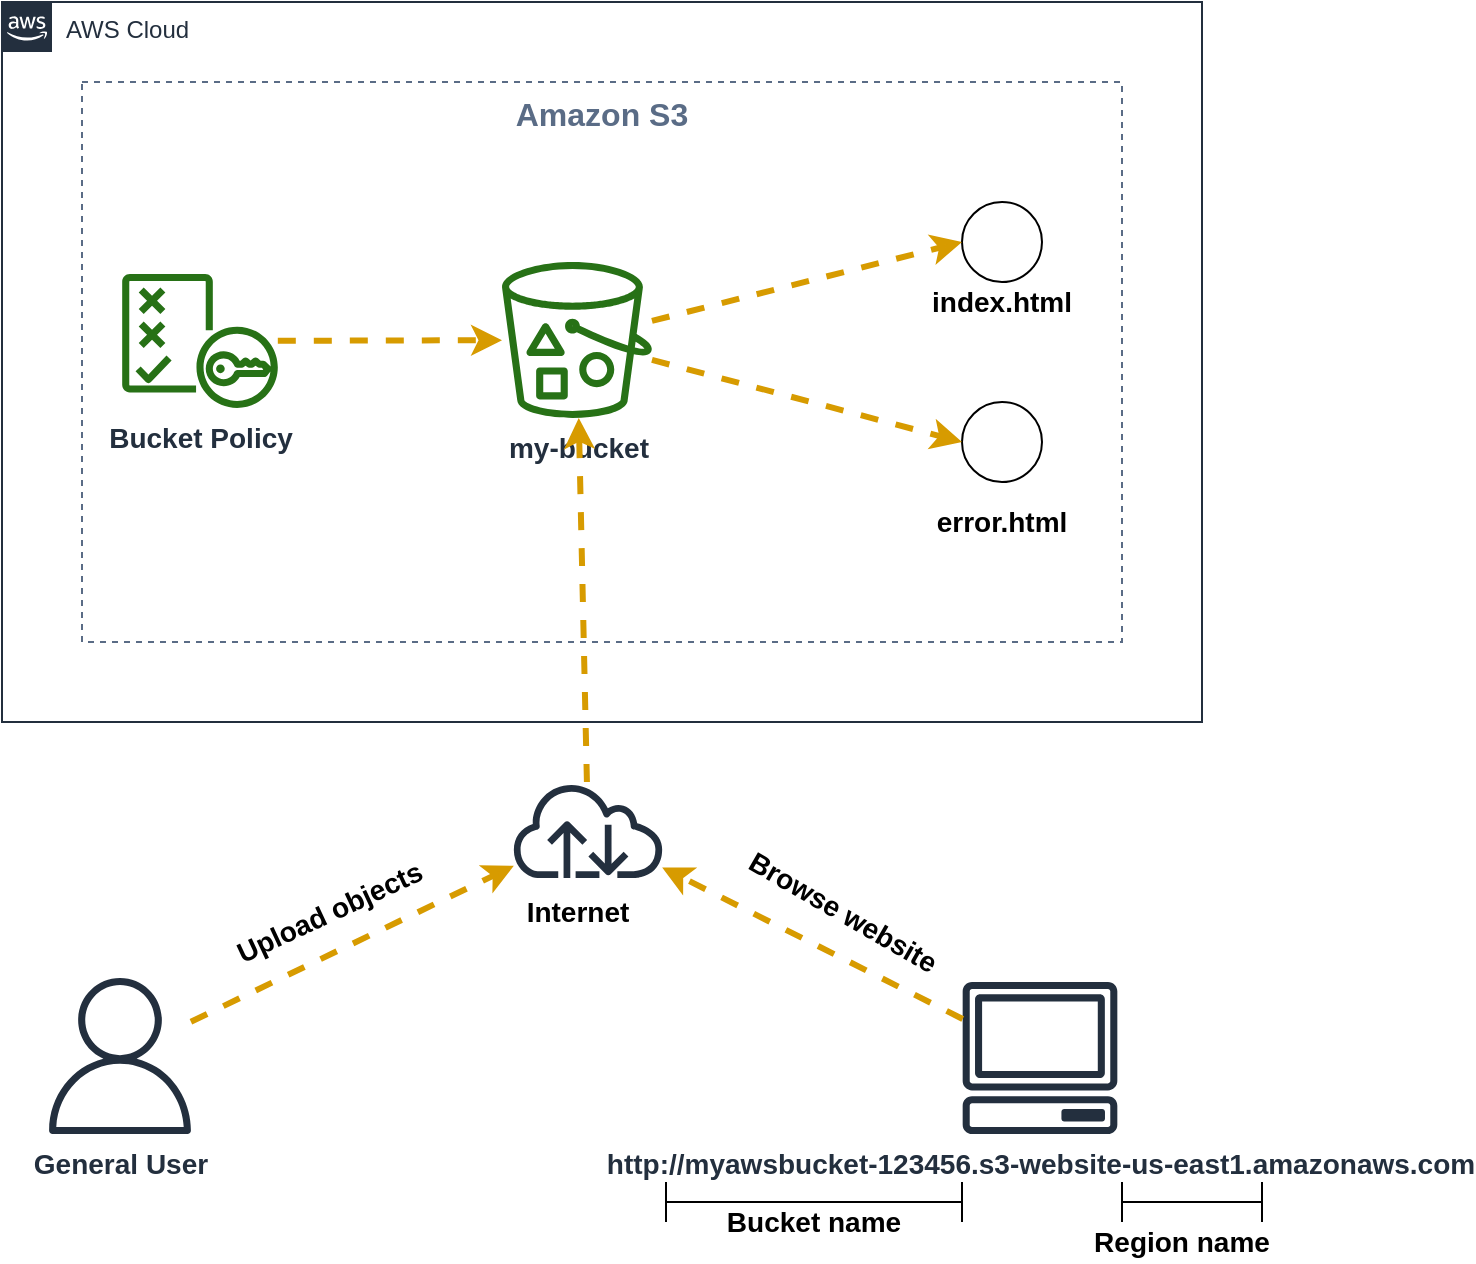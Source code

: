 <mxfile version="14.7.6" type="device"><diagram id="kkgFQM-P6gr22ZeHBuBi" name="Page-1"><mxGraphModel dx="638" dy="517" grid="1" gridSize="10" guides="1" tooltips="1" connect="1" arrows="1" fold="1" page="1" pageScale="1" pageWidth="827" pageHeight="1169" math="0" shadow="0"><root><mxCell id="0"/><mxCell id="1" parent="0"/><mxCell id="KgF8VhIyzXHoUh9JTEWb-1" value="AWS Cloud" style="points=[[0,0],[0.25,0],[0.5,0],[0.75,0],[1,0],[1,0.25],[1,0.5],[1,0.75],[1,1],[0.75,1],[0.5,1],[0.25,1],[0,1],[0,0.75],[0,0.5],[0,0.25]];outlineConnect=0;gradientColor=none;html=1;whiteSpace=wrap;fontSize=12;fontStyle=0;shape=mxgraph.aws4.group;grIcon=mxgraph.aws4.group_aws_cloud_alt;strokeColor=#232F3E;fillColor=none;verticalAlign=top;align=left;spacingLeft=30;fontColor=#232F3E;dashed=0;" parent="1" vertex="1"><mxGeometry x="120" y="240" width="600" height="360" as="geometry"/></mxCell><mxCell id="KgF8VhIyzXHoUh9JTEWb-2" value="Amazon S3" style="fillColor=none;strokeColor=#5A6C86;dashed=1;verticalAlign=top;fontStyle=1;fontColor=#5A6C86;fontSize=16;" parent="1" vertex="1"><mxGeometry x="160" y="280" width="520" height="280" as="geometry"/></mxCell><mxCell id="KgF8VhIyzXHoUh9JTEWb-3" value="&lt;font style=&quot;font-size: 14px&quot;&gt;&lt;b&gt;my-bucket&lt;/b&gt;&lt;/font&gt;" style="outlineConnect=0;fontColor=#232F3E;gradientColor=none;fillColor=#277116;strokeColor=none;dashed=0;verticalLabelPosition=bottom;verticalAlign=top;align=center;html=1;fontSize=12;fontStyle=0;aspect=fixed;pointerEvents=1;shape=mxgraph.aws4.bucket_with_objects;" parent="1" vertex="1"><mxGeometry x="370" y="370" width="75" height="78" as="geometry"/></mxCell><mxCell id="KgF8VhIyzXHoUh9JTEWb-4" value="&lt;font size=&quot;1&quot;&gt;&lt;b style=&quot;font-size: 14px&quot;&gt;Bucket Policy&lt;br&gt;&lt;/b&gt;&lt;/font&gt;" style="outlineConnect=0;fontColor=#232F3E;gradientColor=none;fillColor=#277116;strokeColor=none;dashed=0;verticalLabelPosition=bottom;verticalAlign=top;align=center;html=1;fontSize=12;fontStyle=0;aspect=fixed;pointerEvents=1;shape=mxgraph.aws4.policy;" parent="1" vertex="1"><mxGeometry x="180" y="376" width="78" height="67" as="geometry"/></mxCell><mxCell id="KgF8VhIyzXHoUh9JTEWb-6" value="" style="ellipse;whiteSpace=wrap;html=1;aspect=fixed;" parent="1" vertex="1"><mxGeometry x="600" y="340" width="40" height="40" as="geometry"/></mxCell><mxCell id="KgF8VhIyzXHoUh9JTEWb-7" value="" style="ellipse;whiteSpace=wrap;html=1;aspect=fixed;" parent="1" vertex="1"><mxGeometry x="600" y="440" width="40" height="40" as="geometry"/></mxCell><mxCell id="KgF8VhIyzXHoUh9JTEWb-8" value="" style="endArrow=classic;html=1;fillColor=#ffe6cc;strokeColor=#d79b00;dashed=1;strokeWidth=3;" parent="1" source="KgF8VhIyzXHoUh9JTEWb-4" target="KgF8VhIyzXHoUh9JTEWb-3" edge="1"><mxGeometry width="50" height="50" relative="1" as="geometry"><mxPoint x="350" y="430" as="sourcePoint"/><mxPoint x="400" y="380" as="targetPoint"/></mxGeometry></mxCell><mxCell id="KgF8VhIyzXHoUh9JTEWb-10" value="" style="endArrow=classic;html=1;fillColor=#ffe6cc;strokeColor=#d79b00;dashed=1;strokeWidth=3;entryX=0;entryY=0.5;entryDx=0;entryDy=0;" parent="1" source="KgF8VhIyzXHoUh9JTEWb-3" target="KgF8VhIyzXHoUh9JTEWb-6" edge="1"><mxGeometry width="50" height="50" relative="1" as="geometry"><mxPoint x="317.003" y="530.297" as="sourcePoint"/><mxPoint x="540" y="370" as="targetPoint"/></mxGeometry></mxCell><mxCell id="KgF8VhIyzXHoUh9JTEWb-11" value="" style="endArrow=classic;html=1;fillColor=#ffe6cc;strokeColor=#d79b00;dashed=1;strokeWidth=3;entryX=0;entryY=0.5;entryDx=0;entryDy=0;" parent="1" source="KgF8VhIyzXHoUh9JTEWb-3" target="KgF8VhIyzXHoUh9JTEWb-7" edge="1"><mxGeometry width="50" height="50" relative="1" as="geometry"><mxPoint x="250" y="670" as="sourcePoint"/><mxPoint x="340" y="430" as="targetPoint"/></mxGeometry></mxCell><mxCell id="KgF8VhIyzXHoUh9JTEWb-12" value="&lt;font style=&quot;font-size: 14px&quot;&gt;&lt;b&gt;index.html&lt;/b&gt;&lt;/font&gt;" style="text;html=1;strokeColor=none;fillColor=none;align=center;verticalAlign=middle;whiteSpace=wrap;rounded=0;" parent="1" vertex="1"><mxGeometry x="600" y="380" width="40" height="20" as="geometry"/></mxCell><mxCell id="KgF8VhIyzXHoUh9JTEWb-13" value="&lt;div&gt;&lt;font style=&quot;font-size: 14px&quot;&gt;&lt;b&gt;error.html&lt;/b&gt;&lt;/font&gt;&lt;/div&gt;" style="text;html=1;strokeColor=none;fillColor=none;align=center;verticalAlign=middle;whiteSpace=wrap;rounded=0;" parent="1" vertex="1"><mxGeometry x="600" y="490" width="40" height="20" as="geometry"/></mxCell><mxCell id="KgF8VhIyzXHoUh9JTEWb-14" value="&lt;font size=&quot;1&quot;&gt;&lt;b style=&quot;font-size: 14px&quot;&gt;General User&lt;/b&gt;&lt;/font&gt;" style="outlineConnect=0;fontColor=#232F3E;gradientColor=none;fillColor=#232F3E;strokeColor=none;dashed=0;verticalLabelPosition=bottom;verticalAlign=top;align=center;html=1;fontSize=12;fontStyle=0;aspect=fixed;pointerEvents=1;shape=mxgraph.aws4.user;" parent="1" vertex="1"><mxGeometry x="140" y="728" width="78" height="78" as="geometry"/></mxCell><mxCell id="KgF8VhIyzXHoUh9JTEWb-15" value="" style="outlineConnect=0;fontColor=#232F3E;gradientColor=none;fillColor=#232F3E;strokeColor=none;dashed=0;verticalLabelPosition=bottom;verticalAlign=top;align=center;html=1;fontSize=12;fontStyle=0;aspect=fixed;pointerEvents=1;shape=mxgraph.aws4.internet;" parent="1" vertex="1"><mxGeometry x="374" y="630" width="78" height="48" as="geometry"/></mxCell><mxCell id="KgF8VhIyzXHoUh9JTEWb-16" value="&lt;font style=&quot;font-size: 14px&quot;&gt;&lt;b&gt;http://myawsbucket-123456.s3-website-us-east1.amazonaws.com&lt;/b&gt;&lt;/font&gt;" style="outlineConnect=0;fontColor=#232F3E;gradientColor=none;fillColor=#232F3E;strokeColor=none;dashed=0;verticalLabelPosition=bottom;verticalAlign=top;align=center;html=1;fontSize=12;fontStyle=0;aspect=fixed;pointerEvents=1;shape=mxgraph.aws4.client;" parent="1" vertex="1"><mxGeometry x="600" y="730" width="78" height="76" as="geometry"/></mxCell><mxCell id="KgF8VhIyzXHoUh9JTEWb-17" value="" style="endArrow=classic;html=1;fillColor=#ffe6cc;strokeColor=#d79b00;dashed=1;strokeWidth=3;" parent="1" source="KgF8VhIyzXHoUh9JTEWb-14" target="KgF8VhIyzXHoUh9JTEWb-15" edge="1"><mxGeometry width="50" height="50" relative="1" as="geometry"><mxPoint x="228.003" y="690.297" as="sourcePoint"/><mxPoint x="340.17" y="689.999" as="targetPoint"/></mxGeometry></mxCell><mxCell id="KgF8VhIyzXHoUh9JTEWb-18" value="" style="endArrow=classic;html=1;fillColor=#ffe6cc;strokeColor=#d79b00;dashed=1;strokeWidth=3;" parent="1" source="KgF8VhIyzXHoUh9JTEWb-16" target="KgF8VhIyzXHoUh9JTEWb-15" edge="1"><mxGeometry width="50" height="50" relative="1" as="geometry"><mxPoint x="330.003" y="780.297" as="sourcePoint"/><mxPoint x="442.17" y="779.999" as="targetPoint"/></mxGeometry></mxCell><mxCell id="KgF8VhIyzXHoUh9JTEWb-19" value="" style="endArrow=classic;html=1;fillColor=#ffe6cc;strokeColor=#d79b00;dashed=1;strokeWidth=3;" parent="1" source="KgF8VhIyzXHoUh9JTEWb-15" target="KgF8VhIyzXHoUh9JTEWb-3" edge="1"><mxGeometry width="50" height="50" relative="1" as="geometry"><mxPoint x="300.003" y="499.797" as="sourcePoint"/><mxPoint x="412.17" y="499.499" as="targetPoint"/></mxGeometry></mxCell><mxCell id="CSIBR-eRkuWkReWNOM1L-1" value="&lt;font style=&quot;font-size: 14px&quot;&gt;&lt;b&gt;Browse website&lt;/b&gt;&lt;/font&gt;" style="text;html=1;strokeColor=none;fillColor=none;align=center;verticalAlign=middle;whiteSpace=wrap;rounded=0;rotation=30;" vertex="1" parent="1"><mxGeometry x="480.67" y="685.35" width="119.33" height="20" as="geometry"/></mxCell><mxCell id="CSIBR-eRkuWkReWNOM1L-2" value="&lt;font style=&quot;font-size: 14px&quot;&gt;&lt;b&gt;Upload objects&lt;/b&gt;&lt;/font&gt;" style="text;html=1;strokeColor=none;fillColor=none;align=center;verticalAlign=middle;whiteSpace=wrap;rounded=0;rotation=-25;" vertex="1" parent="1"><mxGeometry x="228.97" y="685.35" width="110" height="20" as="geometry"/></mxCell><mxCell id="CSIBR-eRkuWkReWNOM1L-3" value="" style="shape=crossbar;whiteSpace=wrap;html=1;rounded=1;" vertex="1" parent="1"><mxGeometry x="452" y="830" width="148" height="20" as="geometry"/></mxCell><mxCell id="CSIBR-eRkuWkReWNOM1L-4" value="&lt;font style=&quot;font-size: 14px&quot;&gt;&lt;b&gt;Bucket name&lt;/b&gt;&lt;/font&gt;" style="text;html=1;strokeColor=none;fillColor=none;align=center;verticalAlign=middle;whiteSpace=wrap;rounded=0;" vertex="1" parent="1"><mxGeometry x="471" y="840" width="110" height="20" as="geometry"/></mxCell><mxCell id="CSIBR-eRkuWkReWNOM1L-5" value="" style="shape=crossbar;whiteSpace=wrap;html=1;rounded=1;" vertex="1" parent="1"><mxGeometry x="680" y="830" width="70" height="20" as="geometry"/></mxCell><mxCell id="CSIBR-eRkuWkReWNOM1L-6" value="&lt;font style=&quot;font-size: 14px&quot;&gt;&lt;b&gt;Region name&lt;br&gt;&lt;/b&gt;&lt;/font&gt;" style="text;html=1;strokeColor=none;fillColor=none;align=center;verticalAlign=middle;whiteSpace=wrap;rounded=0;" vertex="1" parent="1"><mxGeometry x="660" y="850" width="100" height="20" as="geometry"/></mxCell><mxCell id="CSIBR-eRkuWkReWNOM1L-7" value="&lt;font style=&quot;font-size: 14px&quot;&gt;&lt;b&gt;Internet&lt;/b&gt;&lt;/font&gt;" style="text;html=1;strokeColor=none;fillColor=none;align=center;verticalAlign=middle;whiteSpace=wrap;rounded=0;" vertex="1" parent="1"><mxGeometry x="387.5" y="685.35" width="40" height="20" as="geometry"/></mxCell></root></mxGraphModel></diagram></mxfile>